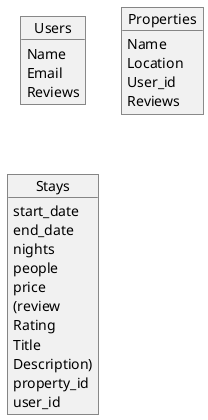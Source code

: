 @startuml Database

    object Users { 
        Name
        Email
        Reviews
    }
    object Properties {
        Name
        Location
        User_id
        Reviews
    }

    object Stays {
        start_date
        end_date
        nights
        people
        price
        (review
        Rating
        Title
        Description)
        property_id
        user_id
    }



@enduml